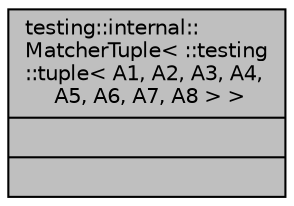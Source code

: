 digraph "testing::internal::MatcherTuple&lt; ::testing::tuple&lt; A1, A2, A3, A4, A5, A6, A7, A8 &gt; &gt;"
{
  edge [fontname="Helvetica",fontsize="10",labelfontname="Helvetica",labelfontsize="10"];
  node [fontname="Helvetica",fontsize="10",shape=record];
  Node1 [label="{testing::internal::\lMatcherTuple\< ::testing\l::tuple\< A1, A2, A3, A4,\l A5, A6, A7, A8 \> \>\n||}",height=0.2,width=0.4,color="black", fillcolor="grey75", style="filled", fontcolor="black"];
}
